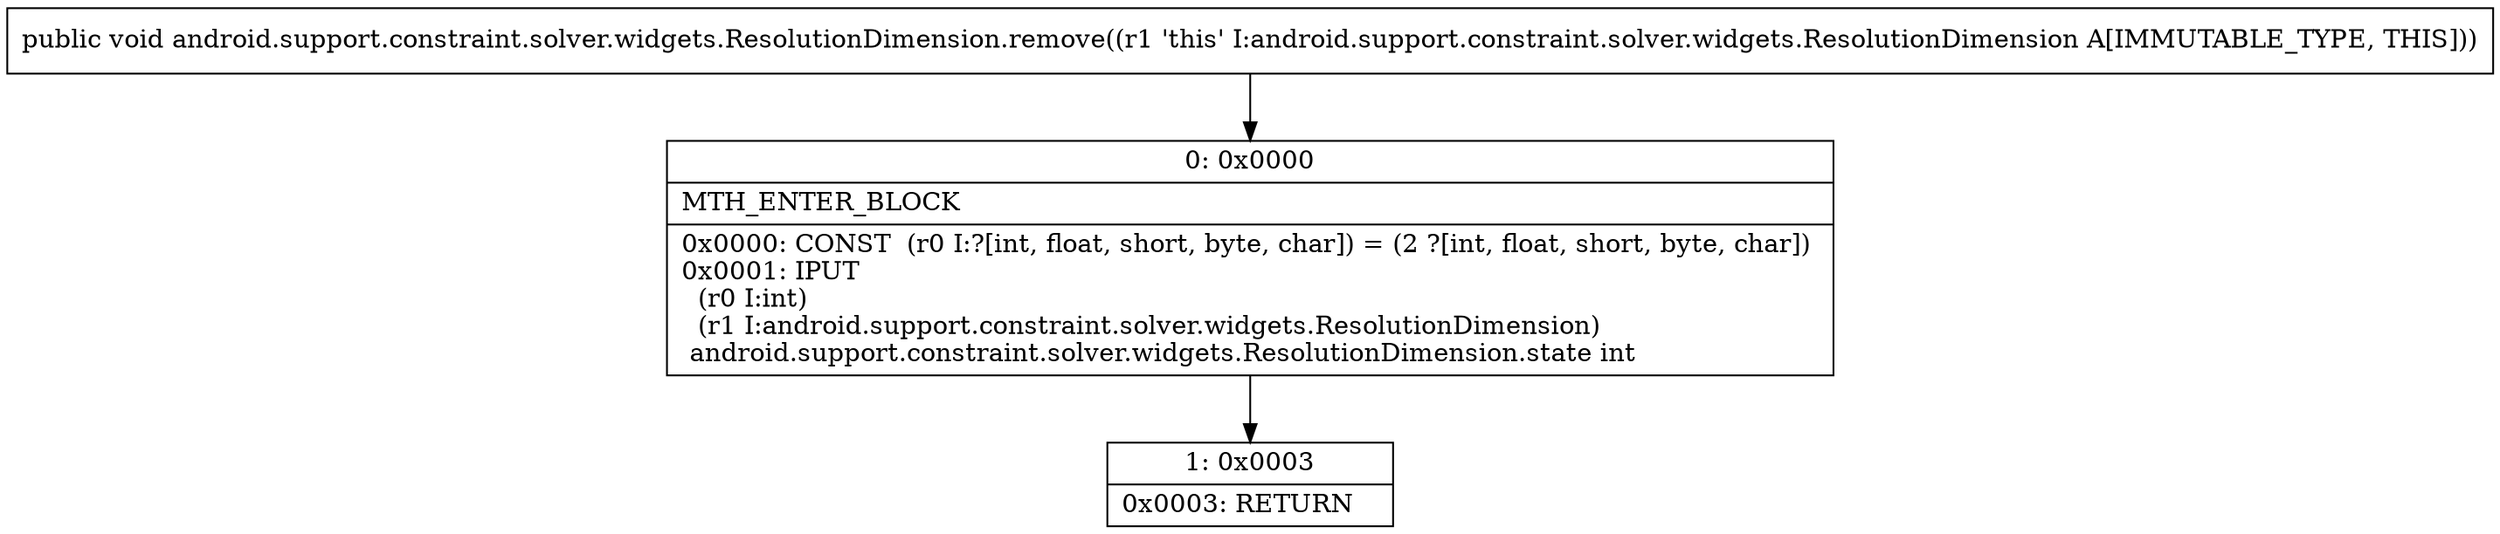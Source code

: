digraph "CFG forandroid.support.constraint.solver.widgets.ResolutionDimension.remove()V" {
Node_0 [shape=record,label="{0\:\ 0x0000|MTH_ENTER_BLOCK\l|0x0000: CONST  (r0 I:?[int, float, short, byte, char]) = (2 ?[int, float, short, byte, char]) \l0x0001: IPUT  \l  (r0 I:int)\l  (r1 I:android.support.constraint.solver.widgets.ResolutionDimension)\l android.support.constraint.solver.widgets.ResolutionDimension.state int \l}"];
Node_1 [shape=record,label="{1\:\ 0x0003|0x0003: RETURN   \l}"];
MethodNode[shape=record,label="{public void android.support.constraint.solver.widgets.ResolutionDimension.remove((r1 'this' I:android.support.constraint.solver.widgets.ResolutionDimension A[IMMUTABLE_TYPE, THIS])) }"];
MethodNode -> Node_0;
Node_0 -> Node_1;
}


